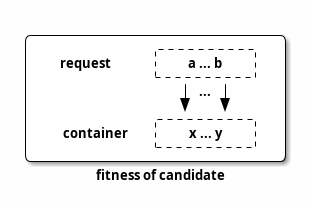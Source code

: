 @startditaa
/-------------------------\
|            +---------+  |
|  request   : a ... b |  |
|            +---------+  |
|               |...|     |
|               v   v     |
|            +-+-------+  |
|  container : x ... y |  |
|            +---------+  |
\-------------------------/
    fitness of candidate
@endditaa